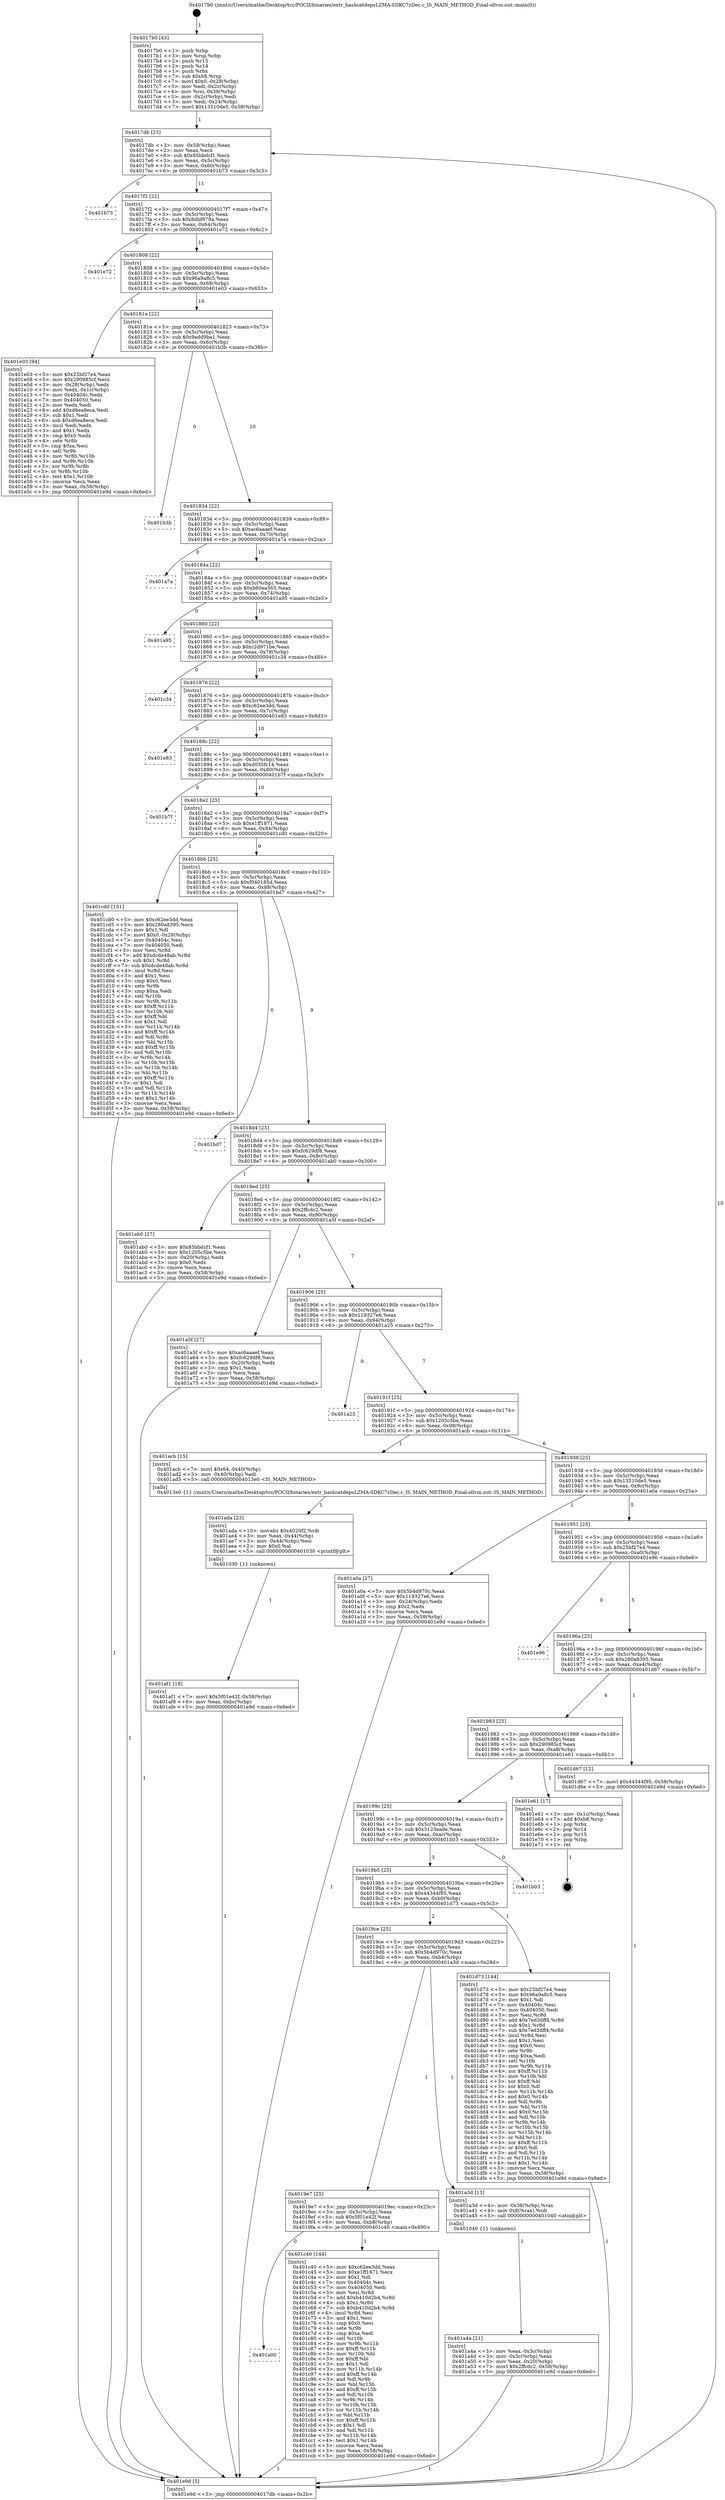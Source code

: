 digraph "0x4017b0" {
  label = "0x4017b0 (/mnt/c/Users/mathe/Desktop/tcc/POCII/binaries/extr_hashcatdepsLZMA-SDKC7zDec.c_IS_MAIN_METHOD_Final-ollvm.out::main(0))"
  labelloc = "t"
  node[shape=record]

  Entry [label="",width=0.3,height=0.3,shape=circle,fillcolor=black,style=filled]
  "0x4017db" [label="{
     0x4017db [23]\l
     | [instrs]\l
     &nbsp;&nbsp;0x4017db \<+3\>: mov -0x58(%rbp),%eax\l
     &nbsp;&nbsp;0x4017de \<+2\>: mov %eax,%ecx\l
     &nbsp;&nbsp;0x4017e0 \<+6\>: sub $0x85bbdcf1,%ecx\l
     &nbsp;&nbsp;0x4017e6 \<+3\>: mov %eax,-0x5c(%rbp)\l
     &nbsp;&nbsp;0x4017e9 \<+3\>: mov %ecx,-0x60(%rbp)\l
     &nbsp;&nbsp;0x4017ec \<+6\>: je 0000000000401b73 \<main+0x3c3\>\l
  }"]
  "0x401b73" [label="{
     0x401b73\l
  }", style=dashed]
  "0x4017f2" [label="{
     0x4017f2 [22]\l
     | [instrs]\l
     &nbsp;&nbsp;0x4017f2 \<+5\>: jmp 00000000004017f7 \<main+0x47\>\l
     &nbsp;&nbsp;0x4017f7 \<+3\>: mov -0x5c(%rbp),%eax\l
     &nbsp;&nbsp;0x4017fa \<+5\>: sub $0x8dbf979a,%eax\l
     &nbsp;&nbsp;0x4017ff \<+3\>: mov %eax,-0x64(%rbp)\l
     &nbsp;&nbsp;0x401802 \<+6\>: je 0000000000401e72 \<main+0x6c2\>\l
  }"]
  Exit [label="",width=0.3,height=0.3,shape=circle,fillcolor=black,style=filled,peripheries=2]
  "0x401e72" [label="{
     0x401e72\l
  }", style=dashed]
  "0x401808" [label="{
     0x401808 [22]\l
     | [instrs]\l
     &nbsp;&nbsp;0x401808 \<+5\>: jmp 000000000040180d \<main+0x5d\>\l
     &nbsp;&nbsp;0x40180d \<+3\>: mov -0x5c(%rbp),%eax\l
     &nbsp;&nbsp;0x401810 \<+5\>: sub $0x96a9a8c5,%eax\l
     &nbsp;&nbsp;0x401815 \<+3\>: mov %eax,-0x68(%rbp)\l
     &nbsp;&nbsp;0x401818 \<+6\>: je 0000000000401e03 \<main+0x653\>\l
  }"]
  "0x401a00" [label="{
     0x401a00\l
  }", style=dashed]
  "0x401e03" [label="{
     0x401e03 [94]\l
     | [instrs]\l
     &nbsp;&nbsp;0x401e03 \<+5\>: mov $0x25bf27e4,%eax\l
     &nbsp;&nbsp;0x401e08 \<+5\>: mov $0x290985cf,%ecx\l
     &nbsp;&nbsp;0x401e0d \<+3\>: mov -0x28(%rbp),%edx\l
     &nbsp;&nbsp;0x401e10 \<+3\>: mov %edx,-0x1c(%rbp)\l
     &nbsp;&nbsp;0x401e13 \<+7\>: mov 0x40404c,%edx\l
     &nbsp;&nbsp;0x401e1a \<+7\>: mov 0x404050,%esi\l
     &nbsp;&nbsp;0x401e21 \<+2\>: mov %edx,%edi\l
     &nbsp;&nbsp;0x401e23 \<+6\>: add $0xd6ea8eca,%edi\l
     &nbsp;&nbsp;0x401e29 \<+3\>: sub $0x1,%edi\l
     &nbsp;&nbsp;0x401e2c \<+6\>: sub $0xd6ea8eca,%edi\l
     &nbsp;&nbsp;0x401e32 \<+3\>: imul %edi,%edx\l
     &nbsp;&nbsp;0x401e35 \<+3\>: and $0x1,%edx\l
     &nbsp;&nbsp;0x401e38 \<+3\>: cmp $0x0,%edx\l
     &nbsp;&nbsp;0x401e3b \<+4\>: sete %r8b\l
     &nbsp;&nbsp;0x401e3f \<+3\>: cmp $0xa,%esi\l
     &nbsp;&nbsp;0x401e42 \<+4\>: setl %r9b\l
     &nbsp;&nbsp;0x401e46 \<+3\>: mov %r8b,%r10b\l
     &nbsp;&nbsp;0x401e49 \<+3\>: and %r9b,%r10b\l
     &nbsp;&nbsp;0x401e4c \<+3\>: xor %r9b,%r8b\l
     &nbsp;&nbsp;0x401e4f \<+3\>: or %r8b,%r10b\l
     &nbsp;&nbsp;0x401e52 \<+4\>: test $0x1,%r10b\l
     &nbsp;&nbsp;0x401e56 \<+3\>: cmovne %ecx,%eax\l
     &nbsp;&nbsp;0x401e59 \<+3\>: mov %eax,-0x58(%rbp)\l
     &nbsp;&nbsp;0x401e5c \<+5\>: jmp 0000000000401e9d \<main+0x6ed\>\l
  }"]
  "0x40181e" [label="{
     0x40181e [22]\l
     | [instrs]\l
     &nbsp;&nbsp;0x40181e \<+5\>: jmp 0000000000401823 \<main+0x73\>\l
     &nbsp;&nbsp;0x401823 \<+3\>: mov -0x5c(%rbp),%eax\l
     &nbsp;&nbsp;0x401826 \<+5\>: sub $0x9add9ba1,%eax\l
     &nbsp;&nbsp;0x40182b \<+3\>: mov %eax,-0x6c(%rbp)\l
     &nbsp;&nbsp;0x40182e \<+6\>: je 0000000000401b3b \<main+0x38b\>\l
  }"]
  "0x401c40" [label="{
     0x401c40 [144]\l
     | [instrs]\l
     &nbsp;&nbsp;0x401c40 \<+5\>: mov $0xc62ee3dd,%eax\l
     &nbsp;&nbsp;0x401c45 \<+5\>: mov $0xe1ff1871,%ecx\l
     &nbsp;&nbsp;0x401c4a \<+2\>: mov $0x1,%dl\l
     &nbsp;&nbsp;0x401c4c \<+7\>: mov 0x40404c,%esi\l
     &nbsp;&nbsp;0x401c53 \<+7\>: mov 0x404050,%edi\l
     &nbsp;&nbsp;0x401c5a \<+3\>: mov %esi,%r8d\l
     &nbsp;&nbsp;0x401c5d \<+7\>: add $0xb410d2b4,%r8d\l
     &nbsp;&nbsp;0x401c64 \<+4\>: sub $0x1,%r8d\l
     &nbsp;&nbsp;0x401c68 \<+7\>: sub $0xb410d2b4,%r8d\l
     &nbsp;&nbsp;0x401c6f \<+4\>: imul %r8d,%esi\l
     &nbsp;&nbsp;0x401c73 \<+3\>: and $0x1,%esi\l
     &nbsp;&nbsp;0x401c76 \<+3\>: cmp $0x0,%esi\l
     &nbsp;&nbsp;0x401c79 \<+4\>: sete %r9b\l
     &nbsp;&nbsp;0x401c7d \<+3\>: cmp $0xa,%edi\l
     &nbsp;&nbsp;0x401c80 \<+4\>: setl %r10b\l
     &nbsp;&nbsp;0x401c84 \<+3\>: mov %r9b,%r11b\l
     &nbsp;&nbsp;0x401c87 \<+4\>: xor $0xff,%r11b\l
     &nbsp;&nbsp;0x401c8b \<+3\>: mov %r10b,%bl\l
     &nbsp;&nbsp;0x401c8e \<+3\>: xor $0xff,%bl\l
     &nbsp;&nbsp;0x401c91 \<+3\>: xor $0x1,%dl\l
     &nbsp;&nbsp;0x401c94 \<+3\>: mov %r11b,%r14b\l
     &nbsp;&nbsp;0x401c97 \<+4\>: and $0xff,%r14b\l
     &nbsp;&nbsp;0x401c9b \<+3\>: and %dl,%r9b\l
     &nbsp;&nbsp;0x401c9e \<+3\>: mov %bl,%r15b\l
     &nbsp;&nbsp;0x401ca1 \<+4\>: and $0xff,%r15b\l
     &nbsp;&nbsp;0x401ca5 \<+3\>: and %dl,%r10b\l
     &nbsp;&nbsp;0x401ca8 \<+3\>: or %r9b,%r14b\l
     &nbsp;&nbsp;0x401cab \<+3\>: or %r10b,%r15b\l
     &nbsp;&nbsp;0x401cae \<+3\>: xor %r15b,%r14b\l
     &nbsp;&nbsp;0x401cb1 \<+3\>: or %bl,%r11b\l
     &nbsp;&nbsp;0x401cb4 \<+4\>: xor $0xff,%r11b\l
     &nbsp;&nbsp;0x401cb8 \<+3\>: or $0x1,%dl\l
     &nbsp;&nbsp;0x401cbb \<+3\>: and %dl,%r11b\l
     &nbsp;&nbsp;0x401cbe \<+3\>: or %r11b,%r14b\l
     &nbsp;&nbsp;0x401cc1 \<+4\>: test $0x1,%r14b\l
     &nbsp;&nbsp;0x401cc5 \<+3\>: cmovne %ecx,%eax\l
     &nbsp;&nbsp;0x401cc8 \<+3\>: mov %eax,-0x58(%rbp)\l
     &nbsp;&nbsp;0x401ccb \<+5\>: jmp 0000000000401e9d \<main+0x6ed\>\l
  }"]
  "0x401b3b" [label="{
     0x401b3b\l
  }", style=dashed]
  "0x401834" [label="{
     0x401834 [22]\l
     | [instrs]\l
     &nbsp;&nbsp;0x401834 \<+5\>: jmp 0000000000401839 \<main+0x89\>\l
     &nbsp;&nbsp;0x401839 \<+3\>: mov -0x5c(%rbp),%eax\l
     &nbsp;&nbsp;0x40183c \<+5\>: sub $0xac6aaaef,%eax\l
     &nbsp;&nbsp;0x401841 \<+3\>: mov %eax,-0x70(%rbp)\l
     &nbsp;&nbsp;0x401844 \<+6\>: je 0000000000401a7a \<main+0x2ca\>\l
  }"]
  "0x401af1" [label="{
     0x401af1 [18]\l
     | [instrs]\l
     &nbsp;&nbsp;0x401af1 \<+7\>: movl $0x5f01e42f,-0x58(%rbp)\l
     &nbsp;&nbsp;0x401af8 \<+6\>: mov %eax,-0xbc(%rbp)\l
     &nbsp;&nbsp;0x401afe \<+5\>: jmp 0000000000401e9d \<main+0x6ed\>\l
  }"]
  "0x401a7a" [label="{
     0x401a7a\l
  }", style=dashed]
  "0x40184a" [label="{
     0x40184a [22]\l
     | [instrs]\l
     &nbsp;&nbsp;0x40184a \<+5\>: jmp 000000000040184f \<main+0x9f\>\l
     &nbsp;&nbsp;0x40184f \<+3\>: mov -0x5c(%rbp),%eax\l
     &nbsp;&nbsp;0x401852 \<+5\>: sub $0xb60ea565,%eax\l
     &nbsp;&nbsp;0x401857 \<+3\>: mov %eax,-0x74(%rbp)\l
     &nbsp;&nbsp;0x40185a \<+6\>: je 0000000000401a95 \<main+0x2e5\>\l
  }"]
  "0x401ada" [label="{
     0x401ada [23]\l
     | [instrs]\l
     &nbsp;&nbsp;0x401ada \<+10\>: movabs $0x4020f2,%rdi\l
     &nbsp;&nbsp;0x401ae4 \<+3\>: mov %eax,-0x44(%rbp)\l
     &nbsp;&nbsp;0x401ae7 \<+3\>: mov -0x44(%rbp),%esi\l
     &nbsp;&nbsp;0x401aea \<+2\>: mov $0x0,%al\l
     &nbsp;&nbsp;0x401aec \<+5\>: call 0000000000401030 \<printf@plt\>\l
     | [calls]\l
     &nbsp;&nbsp;0x401030 \{1\} (unknown)\l
  }"]
  "0x401a95" [label="{
     0x401a95\l
  }", style=dashed]
  "0x401860" [label="{
     0x401860 [22]\l
     | [instrs]\l
     &nbsp;&nbsp;0x401860 \<+5\>: jmp 0000000000401865 \<main+0xb5\>\l
     &nbsp;&nbsp;0x401865 \<+3\>: mov -0x5c(%rbp),%eax\l
     &nbsp;&nbsp;0x401868 \<+5\>: sub $0xc2d971be,%eax\l
     &nbsp;&nbsp;0x40186d \<+3\>: mov %eax,-0x78(%rbp)\l
     &nbsp;&nbsp;0x401870 \<+6\>: je 0000000000401c34 \<main+0x484\>\l
  }"]
  "0x401a4a" [label="{
     0x401a4a [21]\l
     | [instrs]\l
     &nbsp;&nbsp;0x401a4a \<+3\>: mov %eax,-0x3c(%rbp)\l
     &nbsp;&nbsp;0x401a4d \<+3\>: mov -0x3c(%rbp),%eax\l
     &nbsp;&nbsp;0x401a50 \<+3\>: mov %eax,-0x20(%rbp)\l
     &nbsp;&nbsp;0x401a53 \<+7\>: movl $0x2ffcdc2,-0x58(%rbp)\l
     &nbsp;&nbsp;0x401a5a \<+5\>: jmp 0000000000401e9d \<main+0x6ed\>\l
  }"]
  "0x401c34" [label="{
     0x401c34\l
  }", style=dashed]
  "0x401876" [label="{
     0x401876 [22]\l
     | [instrs]\l
     &nbsp;&nbsp;0x401876 \<+5\>: jmp 000000000040187b \<main+0xcb\>\l
     &nbsp;&nbsp;0x40187b \<+3\>: mov -0x5c(%rbp),%eax\l
     &nbsp;&nbsp;0x40187e \<+5\>: sub $0xc62ee3dd,%eax\l
     &nbsp;&nbsp;0x401883 \<+3\>: mov %eax,-0x7c(%rbp)\l
     &nbsp;&nbsp;0x401886 \<+6\>: je 0000000000401e83 \<main+0x6d3\>\l
  }"]
  "0x4019e7" [label="{
     0x4019e7 [25]\l
     | [instrs]\l
     &nbsp;&nbsp;0x4019e7 \<+5\>: jmp 00000000004019ec \<main+0x23c\>\l
     &nbsp;&nbsp;0x4019ec \<+3\>: mov -0x5c(%rbp),%eax\l
     &nbsp;&nbsp;0x4019ef \<+5\>: sub $0x5f01e42f,%eax\l
     &nbsp;&nbsp;0x4019f4 \<+6\>: mov %eax,-0xb8(%rbp)\l
     &nbsp;&nbsp;0x4019fa \<+6\>: je 0000000000401c40 \<main+0x490\>\l
  }"]
  "0x401e83" [label="{
     0x401e83\l
  }", style=dashed]
  "0x40188c" [label="{
     0x40188c [22]\l
     | [instrs]\l
     &nbsp;&nbsp;0x40188c \<+5\>: jmp 0000000000401891 \<main+0xe1\>\l
     &nbsp;&nbsp;0x401891 \<+3\>: mov -0x5c(%rbp),%eax\l
     &nbsp;&nbsp;0x401894 \<+5\>: sub $0xd035fc14,%eax\l
     &nbsp;&nbsp;0x401899 \<+3\>: mov %eax,-0x80(%rbp)\l
     &nbsp;&nbsp;0x40189c \<+6\>: je 0000000000401b7f \<main+0x3cf\>\l
  }"]
  "0x401a3d" [label="{
     0x401a3d [13]\l
     | [instrs]\l
     &nbsp;&nbsp;0x401a3d \<+4\>: mov -0x38(%rbp),%rax\l
     &nbsp;&nbsp;0x401a41 \<+4\>: mov 0x8(%rax),%rdi\l
     &nbsp;&nbsp;0x401a45 \<+5\>: call 0000000000401040 \<atoi@plt\>\l
     | [calls]\l
     &nbsp;&nbsp;0x401040 \{1\} (unknown)\l
  }"]
  "0x401b7f" [label="{
     0x401b7f\l
  }", style=dashed]
  "0x4018a2" [label="{
     0x4018a2 [25]\l
     | [instrs]\l
     &nbsp;&nbsp;0x4018a2 \<+5\>: jmp 00000000004018a7 \<main+0xf7\>\l
     &nbsp;&nbsp;0x4018a7 \<+3\>: mov -0x5c(%rbp),%eax\l
     &nbsp;&nbsp;0x4018aa \<+5\>: sub $0xe1ff1871,%eax\l
     &nbsp;&nbsp;0x4018af \<+6\>: mov %eax,-0x84(%rbp)\l
     &nbsp;&nbsp;0x4018b5 \<+6\>: je 0000000000401cd0 \<main+0x520\>\l
  }"]
  "0x4019ce" [label="{
     0x4019ce [25]\l
     | [instrs]\l
     &nbsp;&nbsp;0x4019ce \<+5\>: jmp 00000000004019d3 \<main+0x223\>\l
     &nbsp;&nbsp;0x4019d3 \<+3\>: mov -0x5c(%rbp),%eax\l
     &nbsp;&nbsp;0x4019d6 \<+5\>: sub $0x5b4d970c,%eax\l
     &nbsp;&nbsp;0x4019db \<+6\>: mov %eax,-0xb4(%rbp)\l
     &nbsp;&nbsp;0x4019e1 \<+6\>: je 0000000000401a3d \<main+0x28d\>\l
  }"]
  "0x401cd0" [label="{
     0x401cd0 [151]\l
     | [instrs]\l
     &nbsp;&nbsp;0x401cd0 \<+5\>: mov $0xc62ee3dd,%eax\l
     &nbsp;&nbsp;0x401cd5 \<+5\>: mov $0x280a8395,%ecx\l
     &nbsp;&nbsp;0x401cda \<+2\>: mov $0x1,%dl\l
     &nbsp;&nbsp;0x401cdc \<+7\>: movl $0x0,-0x28(%rbp)\l
     &nbsp;&nbsp;0x401ce3 \<+7\>: mov 0x40404c,%esi\l
     &nbsp;&nbsp;0x401cea \<+7\>: mov 0x404050,%edi\l
     &nbsp;&nbsp;0x401cf1 \<+3\>: mov %esi,%r8d\l
     &nbsp;&nbsp;0x401cf4 \<+7\>: add $0xdcde48ab,%r8d\l
     &nbsp;&nbsp;0x401cfb \<+4\>: sub $0x1,%r8d\l
     &nbsp;&nbsp;0x401cff \<+7\>: sub $0xdcde48ab,%r8d\l
     &nbsp;&nbsp;0x401d06 \<+4\>: imul %r8d,%esi\l
     &nbsp;&nbsp;0x401d0a \<+3\>: and $0x1,%esi\l
     &nbsp;&nbsp;0x401d0d \<+3\>: cmp $0x0,%esi\l
     &nbsp;&nbsp;0x401d10 \<+4\>: sete %r9b\l
     &nbsp;&nbsp;0x401d14 \<+3\>: cmp $0xa,%edi\l
     &nbsp;&nbsp;0x401d17 \<+4\>: setl %r10b\l
     &nbsp;&nbsp;0x401d1b \<+3\>: mov %r9b,%r11b\l
     &nbsp;&nbsp;0x401d1e \<+4\>: xor $0xff,%r11b\l
     &nbsp;&nbsp;0x401d22 \<+3\>: mov %r10b,%bl\l
     &nbsp;&nbsp;0x401d25 \<+3\>: xor $0xff,%bl\l
     &nbsp;&nbsp;0x401d28 \<+3\>: xor $0x1,%dl\l
     &nbsp;&nbsp;0x401d2b \<+3\>: mov %r11b,%r14b\l
     &nbsp;&nbsp;0x401d2e \<+4\>: and $0xff,%r14b\l
     &nbsp;&nbsp;0x401d32 \<+3\>: and %dl,%r9b\l
     &nbsp;&nbsp;0x401d35 \<+3\>: mov %bl,%r15b\l
     &nbsp;&nbsp;0x401d38 \<+4\>: and $0xff,%r15b\l
     &nbsp;&nbsp;0x401d3c \<+3\>: and %dl,%r10b\l
     &nbsp;&nbsp;0x401d3f \<+3\>: or %r9b,%r14b\l
     &nbsp;&nbsp;0x401d42 \<+3\>: or %r10b,%r15b\l
     &nbsp;&nbsp;0x401d45 \<+3\>: xor %r15b,%r14b\l
     &nbsp;&nbsp;0x401d48 \<+3\>: or %bl,%r11b\l
     &nbsp;&nbsp;0x401d4b \<+4\>: xor $0xff,%r11b\l
     &nbsp;&nbsp;0x401d4f \<+3\>: or $0x1,%dl\l
     &nbsp;&nbsp;0x401d52 \<+3\>: and %dl,%r11b\l
     &nbsp;&nbsp;0x401d55 \<+3\>: or %r11b,%r14b\l
     &nbsp;&nbsp;0x401d58 \<+4\>: test $0x1,%r14b\l
     &nbsp;&nbsp;0x401d5c \<+3\>: cmovne %ecx,%eax\l
     &nbsp;&nbsp;0x401d5f \<+3\>: mov %eax,-0x58(%rbp)\l
     &nbsp;&nbsp;0x401d62 \<+5\>: jmp 0000000000401e9d \<main+0x6ed\>\l
  }"]
  "0x4018bb" [label="{
     0x4018bb [25]\l
     | [instrs]\l
     &nbsp;&nbsp;0x4018bb \<+5\>: jmp 00000000004018c0 \<main+0x110\>\l
     &nbsp;&nbsp;0x4018c0 \<+3\>: mov -0x5c(%rbp),%eax\l
     &nbsp;&nbsp;0x4018c3 \<+5\>: sub $0xf040185d,%eax\l
     &nbsp;&nbsp;0x4018c8 \<+6\>: mov %eax,-0x88(%rbp)\l
     &nbsp;&nbsp;0x4018ce \<+6\>: je 0000000000401bd7 \<main+0x427\>\l
  }"]
  "0x401d73" [label="{
     0x401d73 [144]\l
     | [instrs]\l
     &nbsp;&nbsp;0x401d73 \<+5\>: mov $0x25bf27e4,%eax\l
     &nbsp;&nbsp;0x401d78 \<+5\>: mov $0x96a9a8c5,%ecx\l
     &nbsp;&nbsp;0x401d7d \<+2\>: mov $0x1,%dl\l
     &nbsp;&nbsp;0x401d7f \<+7\>: mov 0x40404c,%esi\l
     &nbsp;&nbsp;0x401d86 \<+7\>: mov 0x404050,%edi\l
     &nbsp;&nbsp;0x401d8d \<+3\>: mov %esi,%r8d\l
     &nbsp;&nbsp;0x401d90 \<+7\>: add $0x7ed3dff4,%r8d\l
     &nbsp;&nbsp;0x401d97 \<+4\>: sub $0x1,%r8d\l
     &nbsp;&nbsp;0x401d9b \<+7\>: sub $0x7ed3dff4,%r8d\l
     &nbsp;&nbsp;0x401da2 \<+4\>: imul %r8d,%esi\l
     &nbsp;&nbsp;0x401da6 \<+3\>: and $0x1,%esi\l
     &nbsp;&nbsp;0x401da9 \<+3\>: cmp $0x0,%esi\l
     &nbsp;&nbsp;0x401dac \<+4\>: sete %r9b\l
     &nbsp;&nbsp;0x401db0 \<+3\>: cmp $0xa,%edi\l
     &nbsp;&nbsp;0x401db3 \<+4\>: setl %r10b\l
     &nbsp;&nbsp;0x401db7 \<+3\>: mov %r9b,%r11b\l
     &nbsp;&nbsp;0x401dba \<+4\>: xor $0xff,%r11b\l
     &nbsp;&nbsp;0x401dbe \<+3\>: mov %r10b,%bl\l
     &nbsp;&nbsp;0x401dc1 \<+3\>: xor $0xff,%bl\l
     &nbsp;&nbsp;0x401dc4 \<+3\>: xor $0x0,%dl\l
     &nbsp;&nbsp;0x401dc7 \<+3\>: mov %r11b,%r14b\l
     &nbsp;&nbsp;0x401dca \<+4\>: and $0x0,%r14b\l
     &nbsp;&nbsp;0x401dce \<+3\>: and %dl,%r9b\l
     &nbsp;&nbsp;0x401dd1 \<+3\>: mov %bl,%r15b\l
     &nbsp;&nbsp;0x401dd4 \<+4\>: and $0x0,%r15b\l
     &nbsp;&nbsp;0x401dd8 \<+3\>: and %dl,%r10b\l
     &nbsp;&nbsp;0x401ddb \<+3\>: or %r9b,%r14b\l
     &nbsp;&nbsp;0x401dde \<+3\>: or %r10b,%r15b\l
     &nbsp;&nbsp;0x401de1 \<+3\>: xor %r15b,%r14b\l
     &nbsp;&nbsp;0x401de4 \<+3\>: or %bl,%r11b\l
     &nbsp;&nbsp;0x401de7 \<+4\>: xor $0xff,%r11b\l
     &nbsp;&nbsp;0x401deb \<+3\>: or $0x0,%dl\l
     &nbsp;&nbsp;0x401dee \<+3\>: and %dl,%r11b\l
     &nbsp;&nbsp;0x401df1 \<+3\>: or %r11b,%r14b\l
     &nbsp;&nbsp;0x401df4 \<+4\>: test $0x1,%r14b\l
     &nbsp;&nbsp;0x401df8 \<+3\>: cmovne %ecx,%eax\l
     &nbsp;&nbsp;0x401dfb \<+3\>: mov %eax,-0x58(%rbp)\l
     &nbsp;&nbsp;0x401dfe \<+5\>: jmp 0000000000401e9d \<main+0x6ed\>\l
  }"]
  "0x401bd7" [label="{
     0x401bd7\l
  }", style=dashed]
  "0x4018d4" [label="{
     0x4018d4 [25]\l
     | [instrs]\l
     &nbsp;&nbsp;0x4018d4 \<+5\>: jmp 00000000004018d9 \<main+0x129\>\l
     &nbsp;&nbsp;0x4018d9 \<+3\>: mov -0x5c(%rbp),%eax\l
     &nbsp;&nbsp;0x4018dc \<+5\>: sub $0xfc629df8,%eax\l
     &nbsp;&nbsp;0x4018e1 \<+6\>: mov %eax,-0x8c(%rbp)\l
     &nbsp;&nbsp;0x4018e7 \<+6\>: je 0000000000401ab0 \<main+0x300\>\l
  }"]
  "0x4019b5" [label="{
     0x4019b5 [25]\l
     | [instrs]\l
     &nbsp;&nbsp;0x4019b5 \<+5\>: jmp 00000000004019ba \<main+0x20a\>\l
     &nbsp;&nbsp;0x4019ba \<+3\>: mov -0x5c(%rbp),%eax\l
     &nbsp;&nbsp;0x4019bd \<+5\>: sub $0x44344f95,%eax\l
     &nbsp;&nbsp;0x4019c2 \<+6\>: mov %eax,-0xb0(%rbp)\l
     &nbsp;&nbsp;0x4019c8 \<+6\>: je 0000000000401d73 \<main+0x5c3\>\l
  }"]
  "0x401ab0" [label="{
     0x401ab0 [27]\l
     | [instrs]\l
     &nbsp;&nbsp;0x401ab0 \<+5\>: mov $0x85bbdcf1,%eax\l
     &nbsp;&nbsp;0x401ab5 \<+5\>: mov $0x1205c5be,%ecx\l
     &nbsp;&nbsp;0x401aba \<+3\>: mov -0x20(%rbp),%edx\l
     &nbsp;&nbsp;0x401abd \<+3\>: cmp $0x0,%edx\l
     &nbsp;&nbsp;0x401ac0 \<+3\>: cmove %ecx,%eax\l
     &nbsp;&nbsp;0x401ac3 \<+3\>: mov %eax,-0x58(%rbp)\l
     &nbsp;&nbsp;0x401ac6 \<+5\>: jmp 0000000000401e9d \<main+0x6ed\>\l
  }"]
  "0x4018ed" [label="{
     0x4018ed [25]\l
     | [instrs]\l
     &nbsp;&nbsp;0x4018ed \<+5\>: jmp 00000000004018f2 \<main+0x142\>\l
     &nbsp;&nbsp;0x4018f2 \<+3\>: mov -0x5c(%rbp),%eax\l
     &nbsp;&nbsp;0x4018f5 \<+5\>: sub $0x2ffcdc2,%eax\l
     &nbsp;&nbsp;0x4018fa \<+6\>: mov %eax,-0x90(%rbp)\l
     &nbsp;&nbsp;0x401900 \<+6\>: je 0000000000401a5f \<main+0x2af\>\l
  }"]
  "0x401b03" [label="{
     0x401b03\l
  }", style=dashed]
  "0x401a5f" [label="{
     0x401a5f [27]\l
     | [instrs]\l
     &nbsp;&nbsp;0x401a5f \<+5\>: mov $0xac6aaaef,%eax\l
     &nbsp;&nbsp;0x401a64 \<+5\>: mov $0xfc629df8,%ecx\l
     &nbsp;&nbsp;0x401a69 \<+3\>: mov -0x20(%rbp),%edx\l
     &nbsp;&nbsp;0x401a6c \<+3\>: cmp $0x1,%edx\l
     &nbsp;&nbsp;0x401a6f \<+3\>: cmovl %ecx,%eax\l
     &nbsp;&nbsp;0x401a72 \<+3\>: mov %eax,-0x58(%rbp)\l
     &nbsp;&nbsp;0x401a75 \<+5\>: jmp 0000000000401e9d \<main+0x6ed\>\l
  }"]
  "0x401906" [label="{
     0x401906 [25]\l
     | [instrs]\l
     &nbsp;&nbsp;0x401906 \<+5\>: jmp 000000000040190b \<main+0x15b\>\l
     &nbsp;&nbsp;0x40190b \<+3\>: mov -0x5c(%rbp),%eax\l
     &nbsp;&nbsp;0x40190e \<+5\>: sub $0x119327e6,%eax\l
     &nbsp;&nbsp;0x401913 \<+6\>: mov %eax,-0x94(%rbp)\l
     &nbsp;&nbsp;0x401919 \<+6\>: je 0000000000401a25 \<main+0x275\>\l
  }"]
  "0x40199c" [label="{
     0x40199c [25]\l
     | [instrs]\l
     &nbsp;&nbsp;0x40199c \<+5\>: jmp 00000000004019a1 \<main+0x1f1\>\l
     &nbsp;&nbsp;0x4019a1 \<+3\>: mov -0x5c(%rbp),%eax\l
     &nbsp;&nbsp;0x4019a4 \<+5\>: sub $0x3123eade,%eax\l
     &nbsp;&nbsp;0x4019a9 \<+6\>: mov %eax,-0xac(%rbp)\l
     &nbsp;&nbsp;0x4019af \<+6\>: je 0000000000401b03 \<main+0x353\>\l
  }"]
  "0x401a25" [label="{
     0x401a25\l
  }", style=dashed]
  "0x40191f" [label="{
     0x40191f [25]\l
     | [instrs]\l
     &nbsp;&nbsp;0x40191f \<+5\>: jmp 0000000000401924 \<main+0x174\>\l
     &nbsp;&nbsp;0x401924 \<+3\>: mov -0x5c(%rbp),%eax\l
     &nbsp;&nbsp;0x401927 \<+5\>: sub $0x1205c5be,%eax\l
     &nbsp;&nbsp;0x40192c \<+6\>: mov %eax,-0x98(%rbp)\l
     &nbsp;&nbsp;0x401932 \<+6\>: je 0000000000401acb \<main+0x31b\>\l
  }"]
  "0x401e61" [label="{
     0x401e61 [17]\l
     | [instrs]\l
     &nbsp;&nbsp;0x401e61 \<+3\>: mov -0x1c(%rbp),%eax\l
     &nbsp;&nbsp;0x401e64 \<+7\>: add $0xb8,%rsp\l
     &nbsp;&nbsp;0x401e6b \<+1\>: pop %rbx\l
     &nbsp;&nbsp;0x401e6c \<+2\>: pop %r14\l
     &nbsp;&nbsp;0x401e6e \<+2\>: pop %r15\l
     &nbsp;&nbsp;0x401e70 \<+1\>: pop %rbp\l
     &nbsp;&nbsp;0x401e71 \<+1\>: ret\l
  }"]
  "0x401acb" [label="{
     0x401acb [15]\l
     | [instrs]\l
     &nbsp;&nbsp;0x401acb \<+7\>: movl $0x64,-0x40(%rbp)\l
     &nbsp;&nbsp;0x401ad2 \<+3\>: mov -0x40(%rbp),%edi\l
     &nbsp;&nbsp;0x401ad5 \<+5\>: call 00000000004013e0 \<IS_MAIN_METHOD\>\l
     | [calls]\l
     &nbsp;&nbsp;0x4013e0 \{1\} (/mnt/c/Users/mathe/Desktop/tcc/POCII/binaries/extr_hashcatdepsLZMA-SDKC7zDec.c_IS_MAIN_METHOD_Final-ollvm.out::IS_MAIN_METHOD)\l
  }"]
  "0x401938" [label="{
     0x401938 [25]\l
     | [instrs]\l
     &nbsp;&nbsp;0x401938 \<+5\>: jmp 000000000040193d \<main+0x18d\>\l
     &nbsp;&nbsp;0x40193d \<+3\>: mov -0x5c(%rbp),%eax\l
     &nbsp;&nbsp;0x401940 \<+5\>: sub $0x13510de5,%eax\l
     &nbsp;&nbsp;0x401945 \<+6\>: mov %eax,-0x9c(%rbp)\l
     &nbsp;&nbsp;0x40194b \<+6\>: je 0000000000401a0a \<main+0x25a\>\l
  }"]
  "0x401983" [label="{
     0x401983 [25]\l
     | [instrs]\l
     &nbsp;&nbsp;0x401983 \<+5\>: jmp 0000000000401988 \<main+0x1d8\>\l
     &nbsp;&nbsp;0x401988 \<+3\>: mov -0x5c(%rbp),%eax\l
     &nbsp;&nbsp;0x40198b \<+5\>: sub $0x290985cf,%eax\l
     &nbsp;&nbsp;0x401990 \<+6\>: mov %eax,-0xa8(%rbp)\l
     &nbsp;&nbsp;0x401996 \<+6\>: je 0000000000401e61 \<main+0x6b1\>\l
  }"]
  "0x401a0a" [label="{
     0x401a0a [27]\l
     | [instrs]\l
     &nbsp;&nbsp;0x401a0a \<+5\>: mov $0x5b4d970c,%eax\l
     &nbsp;&nbsp;0x401a0f \<+5\>: mov $0x119327e6,%ecx\l
     &nbsp;&nbsp;0x401a14 \<+3\>: mov -0x24(%rbp),%edx\l
     &nbsp;&nbsp;0x401a17 \<+3\>: cmp $0x2,%edx\l
     &nbsp;&nbsp;0x401a1a \<+3\>: cmovne %ecx,%eax\l
     &nbsp;&nbsp;0x401a1d \<+3\>: mov %eax,-0x58(%rbp)\l
     &nbsp;&nbsp;0x401a20 \<+5\>: jmp 0000000000401e9d \<main+0x6ed\>\l
  }"]
  "0x401951" [label="{
     0x401951 [25]\l
     | [instrs]\l
     &nbsp;&nbsp;0x401951 \<+5\>: jmp 0000000000401956 \<main+0x1a6\>\l
     &nbsp;&nbsp;0x401956 \<+3\>: mov -0x5c(%rbp),%eax\l
     &nbsp;&nbsp;0x401959 \<+5\>: sub $0x25bf27e4,%eax\l
     &nbsp;&nbsp;0x40195e \<+6\>: mov %eax,-0xa0(%rbp)\l
     &nbsp;&nbsp;0x401964 \<+6\>: je 0000000000401e96 \<main+0x6e6\>\l
  }"]
  "0x401e9d" [label="{
     0x401e9d [5]\l
     | [instrs]\l
     &nbsp;&nbsp;0x401e9d \<+5\>: jmp 00000000004017db \<main+0x2b\>\l
  }"]
  "0x4017b0" [label="{
     0x4017b0 [43]\l
     | [instrs]\l
     &nbsp;&nbsp;0x4017b0 \<+1\>: push %rbp\l
     &nbsp;&nbsp;0x4017b1 \<+3\>: mov %rsp,%rbp\l
     &nbsp;&nbsp;0x4017b4 \<+2\>: push %r15\l
     &nbsp;&nbsp;0x4017b6 \<+2\>: push %r14\l
     &nbsp;&nbsp;0x4017b8 \<+1\>: push %rbx\l
     &nbsp;&nbsp;0x4017b9 \<+7\>: sub $0xb8,%rsp\l
     &nbsp;&nbsp;0x4017c0 \<+7\>: movl $0x0,-0x28(%rbp)\l
     &nbsp;&nbsp;0x4017c7 \<+3\>: mov %edi,-0x2c(%rbp)\l
     &nbsp;&nbsp;0x4017ca \<+4\>: mov %rsi,-0x38(%rbp)\l
     &nbsp;&nbsp;0x4017ce \<+3\>: mov -0x2c(%rbp),%edi\l
     &nbsp;&nbsp;0x4017d1 \<+3\>: mov %edi,-0x24(%rbp)\l
     &nbsp;&nbsp;0x4017d4 \<+7\>: movl $0x13510de5,-0x58(%rbp)\l
  }"]
  "0x401d67" [label="{
     0x401d67 [12]\l
     | [instrs]\l
     &nbsp;&nbsp;0x401d67 \<+7\>: movl $0x44344f95,-0x58(%rbp)\l
     &nbsp;&nbsp;0x401d6e \<+5\>: jmp 0000000000401e9d \<main+0x6ed\>\l
  }"]
  "0x401e96" [label="{
     0x401e96\l
  }", style=dashed]
  "0x40196a" [label="{
     0x40196a [25]\l
     | [instrs]\l
     &nbsp;&nbsp;0x40196a \<+5\>: jmp 000000000040196f \<main+0x1bf\>\l
     &nbsp;&nbsp;0x40196f \<+3\>: mov -0x5c(%rbp),%eax\l
     &nbsp;&nbsp;0x401972 \<+5\>: sub $0x280a8395,%eax\l
     &nbsp;&nbsp;0x401977 \<+6\>: mov %eax,-0xa4(%rbp)\l
     &nbsp;&nbsp;0x40197d \<+6\>: je 0000000000401d67 \<main+0x5b7\>\l
  }"]
  Entry -> "0x4017b0" [label=" 1"]
  "0x4017db" -> "0x401b73" [label=" 0"]
  "0x4017db" -> "0x4017f2" [label=" 11"]
  "0x401e61" -> Exit [label=" 1"]
  "0x4017f2" -> "0x401e72" [label=" 0"]
  "0x4017f2" -> "0x401808" [label=" 11"]
  "0x401e03" -> "0x401e9d" [label=" 1"]
  "0x401808" -> "0x401e03" [label=" 1"]
  "0x401808" -> "0x40181e" [label=" 10"]
  "0x401d73" -> "0x401e9d" [label=" 1"]
  "0x40181e" -> "0x401b3b" [label=" 0"]
  "0x40181e" -> "0x401834" [label=" 10"]
  "0x401d67" -> "0x401e9d" [label=" 1"]
  "0x401834" -> "0x401a7a" [label=" 0"]
  "0x401834" -> "0x40184a" [label=" 10"]
  "0x401c40" -> "0x401e9d" [label=" 1"]
  "0x40184a" -> "0x401a95" [label=" 0"]
  "0x40184a" -> "0x401860" [label=" 10"]
  "0x4019e7" -> "0x401a00" [label=" 0"]
  "0x401860" -> "0x401c34" [label=" 0"]
  "0x401860" -> "0x401876" [label=" 10"]
  "0x4019e7" -> "0x401c40" [label=" 1"]
  "0x401876" -> "0x401e83" [label=" 0"]
  "0x401876" -> "0x40188c" [label=" 10"]
  "0x401cd0" -> "0x401e9d" [label=" 1"]
  "0x40188c" -> "0x401b7f" [label=" 0"]
  "0x40188c" -> "0x4018a2" [label=" 10"]
  "0x401af1" -> "0x401e9d" [label=" 1"]
  "0x4018a2" -> "0x401cd0" [label=" 1"]
  "0x4018a2" -> "0x4018bb" [label=" 9"]
  "0x401acb" -> "0x401ada" [label=" 1"]
  "0x4018bb" -> "0x401bd7" [label=" 0"]
  "0x4018bb" -> "0x4018d4" [label=" 9"]
  "0x401ab0" -> "0x401e9d" [label=" 1"]
  "0x4018d4" -> "0x401ab0" [label=" 1"]
  "0x4018d4" -> "0x4018ed" [label=" 8"]
  "0x401a4a" -> "0x401e9d" [label=" 1"]
  "0x4018ed" -> "0x401a5f" [label=" 1"]
  "0x4018ed" -> "0x401906" [label=" 7"]
  "0x401a3d" -> "0x401a4a" [label=" 1"]
  "0x401906" -> "0x401a25" [label=" 0"]
  "0x401906" -> "0x40191f" [label=" 7"]
  "0x4019ce" -> "0x401a3d" [label=" 1"]
  "0x40191f" -> "0x401acb" [label=" 1"]
  "0x40191f" -> "0x401938" [label=" 6"]
  "0x401ada" -> "0x401af1" [label=" 1"]
  "0x401938" -> "0x401a0a" [label=" 1"]
  "0x401938" -> "0x401951" [label=" 5"]
  "0x401a0a" -> "0x401e9d" [label=" 1"]
  "0x4017b0" -> "0x4017db" [label=" 1"]
  "0x401e9d" -> "0x4017db" [label=" 10"]
  "0x4019b5" -> "0x401d73" [label=" 1"]
  "0x401951" -> "0x401e96" [label=" 0"]
  "0x401951" -> "0x40196a" [label=" 5"]
  "0x401a5f" -> "0x401e9d" [label=" 1"]
  "0x40196a" -> "0x401d67" [label=" 1"]
  "0x40196a" -> "0x401983" [label=" 4"]
  "0x4019b5" -> "0x4019ce" [label=" 2"]
  "0x401983" -> "0x401e61" [label=" 1"]
  "0x401983" -> "0x40199c" [label=" 3"]
  "0x4019ce" -> "0x4019e7" [label=" 1"]
  "0x40199c" -> "0x401b03" [label=" 0"]
  "0x40199c" -> "0x4019b5" [label=" 3"]
}
